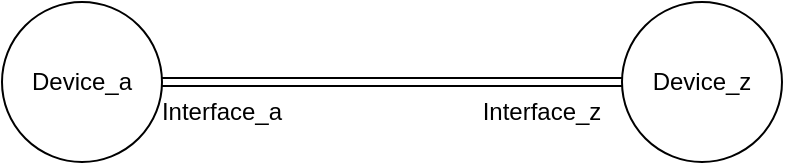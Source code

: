 <mxfile version="27.1.4">
  <diagram name="Страница — 1" id="CyH_XoFSKrtEkVDr-6b8">
    <mxGraphModel dx="1196" dy="479" grid="1" gridSize="10" guides="1" tooltips="1" connect="1" arrows="1" fold="1" page="1" pageScale="1" pageWidth="827" pageHeight="1169" math="0" shadow="0">
      <root>
        <mxCell id="0" />
        <mxCell id="1" parent="0" />
        <mxCell id="UXM6QCLqZ47b9K15x_lJ-4" style="rounded=0;orthogonalLoop=1;jettySize=auto;html=1;shape=link;" edge="1" parent="1" source="UXM6QCLqZ47b9K15x_lJ-2" target="UXM6QCLqZ47b9K15x_lJ-3">
          <mxGeometry relative="1" as="geometry" />
        </mxCell>
        <mxCell id="UXM6QCLqZ47b9K15x_lJ-2" value="Device_a" style="ellipse;whiteSpace=wrap;html=1;aspect=fixed;" vertex="1" parent="1">
          <mxGeometry x="200" y="170" width="80" height="80" as="geometry" />
        </mxCell>
        <mxCell id="UXM6QCLqZ47b9K15x_lJ-3" value="Device_z" style="ellipse;whiteSpace=wrap;html=1;aspect=fixed;" vertex="1" parent="1">
          <mxGeometry x="510" y="170" width="80" height="80" as="geometry" />
        </mxCell>
        <mxCell id="UXM6QCLqZ47b9K15x_lJ-5" value="Interface_a" style="text;html=1;align=center;verticalAlign=middle;whiteSpace=wrap;rounded=0;" vertex="1" parent="1">
          <mxGeometry x="270" y="210" width="80" height="30" as="geometry" />
        </mxCell>
        <mxCell id="UXM6QCLqZ47b9K15x_lJ-6" value="Interface_z" style="text;html=1;align=center;verticalAlign=middle;whiteSpace=wrap;rounded=0;" vertex="1" parent="1">
          <mxGeometry x="430" y="210" width="80" height="30" as="geometry" />
        </mxCell>
      </root>
    </mxGraphModel>
  </diagram>
</mxfile>
